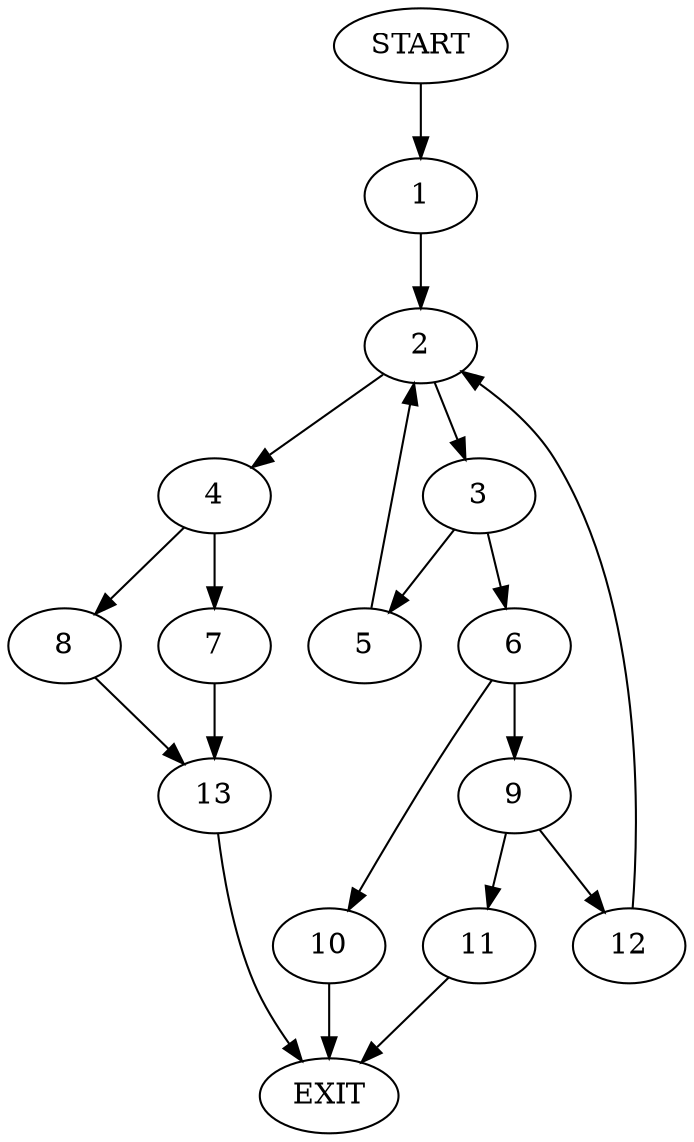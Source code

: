 digraph {
0 [label="START"]
14 [label="EXIT"]
0 -> 1
1 -> 2
2 -> 3
2 -> 4
3 -> 5
3 -> 6
4 -> 7
4 -> 8
6 -> 9
6 -> 10
5 -> 2
9 -> 11
9 -> 12
10 -> 14
12 -> 2
11 -> 14
7 -> 13
8 -> 13
13 -> 14
}
